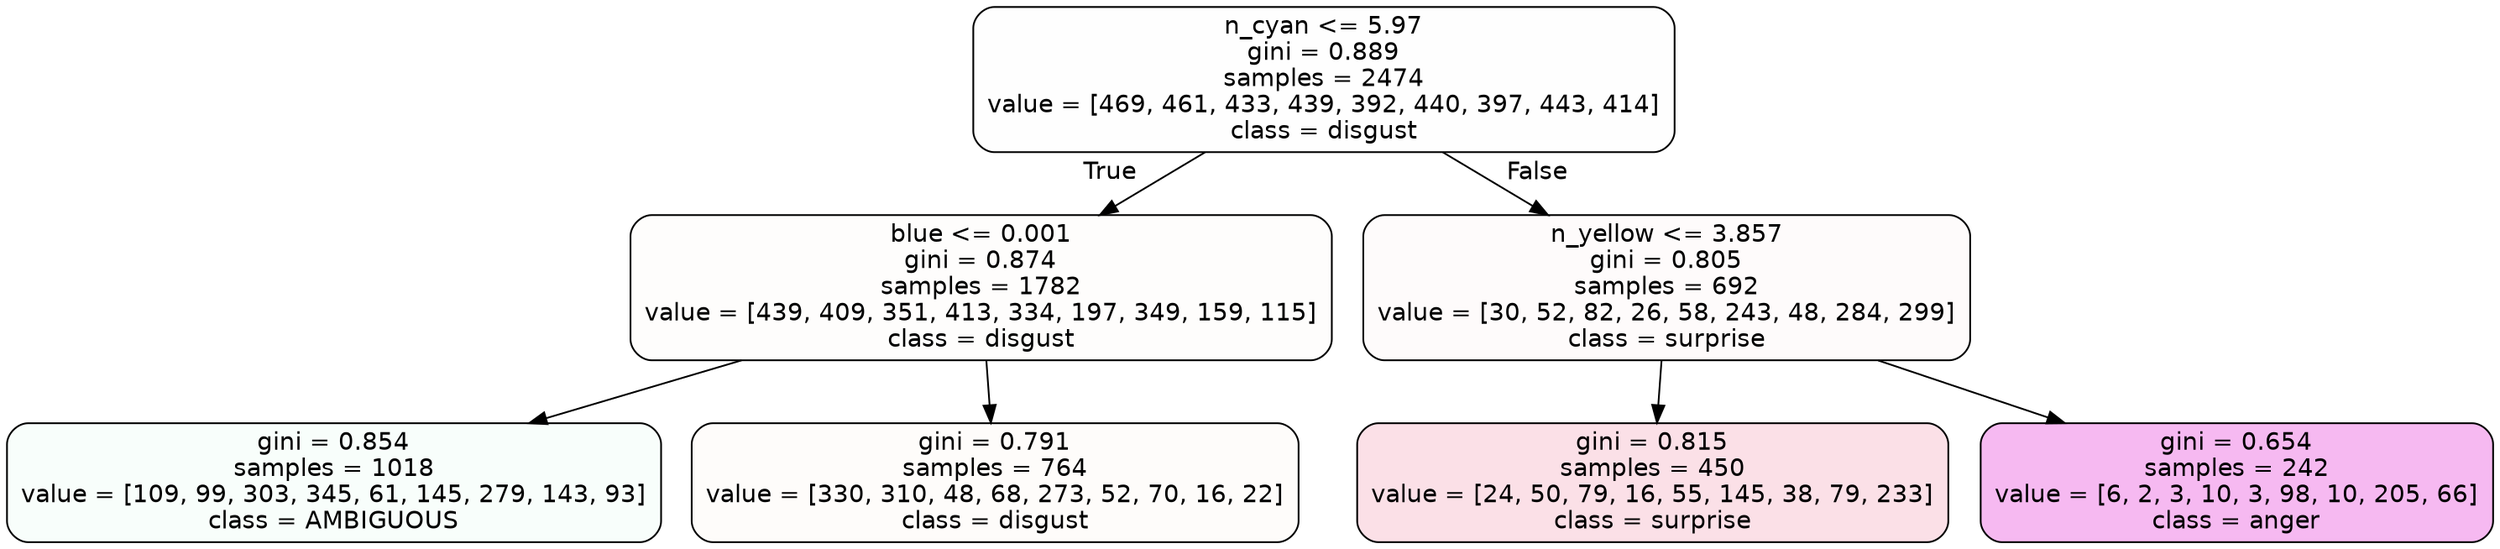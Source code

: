 digraph Tree {
node [shape=box, style="filled, rounded", color="black", fontname=helvetica] ;
edge [fontname=helvetica] ;
0 [label="n_cyan <= 5.97\ngini = 0.889\nsamples = 2474\nvalue = [469, 461, 433, 439, 392, 440, 397, 443, 414]\nclass = disgust", fillcolor="#e5813901"] ;
1 [label="blue <= 0.001\ngini = 0.874\nsamples = 1782\nvalue = [439, 409, 351, 413, 334, 197, 349, 159, 115]\nclass = disgust", fillcolor="#e5813903"] ;
0 -> 1 [labeldistance=2.5, labelangle=45, headlabel="True"] ;
2 [label="gini = 0.854\nsamples = 1018\nvalue = [109, 99, 303, 345, 61, 145, 279, 143, 93]\nclass = AMBIGUOUS", fillcolor="#39e58108"] ;
1 -> 2 ;
3 [label="gini = 0.791\nsamples = 764\nvalue = [330, 310, 48, 68, 273, 52, 70, 16, 22]\nclass = disgust", fillcolor="#e5813906"] ;
1 -> 3 ;
4 [label="n_yellow <= 3.857\ngini = 0.805\nsamples = 692\nvalue = [30, 52, 82, 26, 58, 243, 48, 284, 299]\nclass = surprise", fillcolor="#e5396405"] ;
0 -> 4 [labeldistance=2.5, labelangle=-45, headlabel="False"] ;
5 [label="gini = 0.815\nsamples = 450\nvalue = [24, 50, 79, 16, 55, 145, 38, 79, 233]\nclass = surprise", fillcolor="#e5396427"] ;
4 -> 5 ;
6 [label="gini = 0.654\nsamples = 242\nvalue = [6, 2, 3, 10, 3, 98, 10, 205, 66]\nclass = anger", fillcolor="#e539d759"] ;
4 -> 6 ;
}